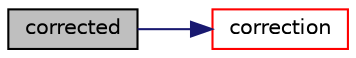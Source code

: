 digraph "corrected"
{
  bgcolor="transparent";
  edge [fontname="Helvetica",fontsize="10",labelfontname="Helvetica",labelfontsize="10"];
  node [fontname="Helvetica",fontsize="10",shape=record];
  rankdir="LR";
  Node1 [label="corrected",height=0.2,width=0.4,color="black", fillcolor="grey75", style="filled", fontcolor="black"];
  Node1 -> Node2 [color="midnightblue",fontsize="10",style="solid",fontname="Helvetica"];
  Node2 [label="correction",height=0.2,width=0.4,color="red",URL="$a01373.html#ad5f4a5d3bc1173cf56b1283cdea2e418",tooltip="Return the explicit correction to the face-interpolate. "];
}
